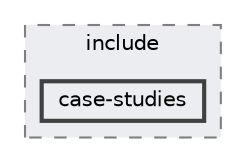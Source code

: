 digraph "analyzers/dataframe/case-studies/include/case-studies"
{
 // LATEX_PDF_SIZE
  bgcolor="transparent";
  edge [fontname=Helvetica,fontsize=10,labelfontname=Helvetica,labelfontsize=10];
  node [fontname=Helvetica,fontsize=10,shape=box,height=0.2,width=0.4];
  compound=true
  subgraph clusterdir_f8e9a60acf5a67ab8f9e073a7b595250 {
    graph [ bgcolor="#ecedf0", pencolor="grey50", label="include", fontname=Helvetica,fontsize=10 style="filled,dashed", URL="dir_f8e9a60acf5a67ab8f9e073a7b595250.html",tooltip=""]
  dir_21b4fb28f089dae342da1e374d2f9326 [label="case-studies", fillcolor="#ecedf0", color="grey25", style="filled,bold", URL="dir_21b4fb28f089dae342da1e374d2f9326.html",tooltip=""];
  }
}
